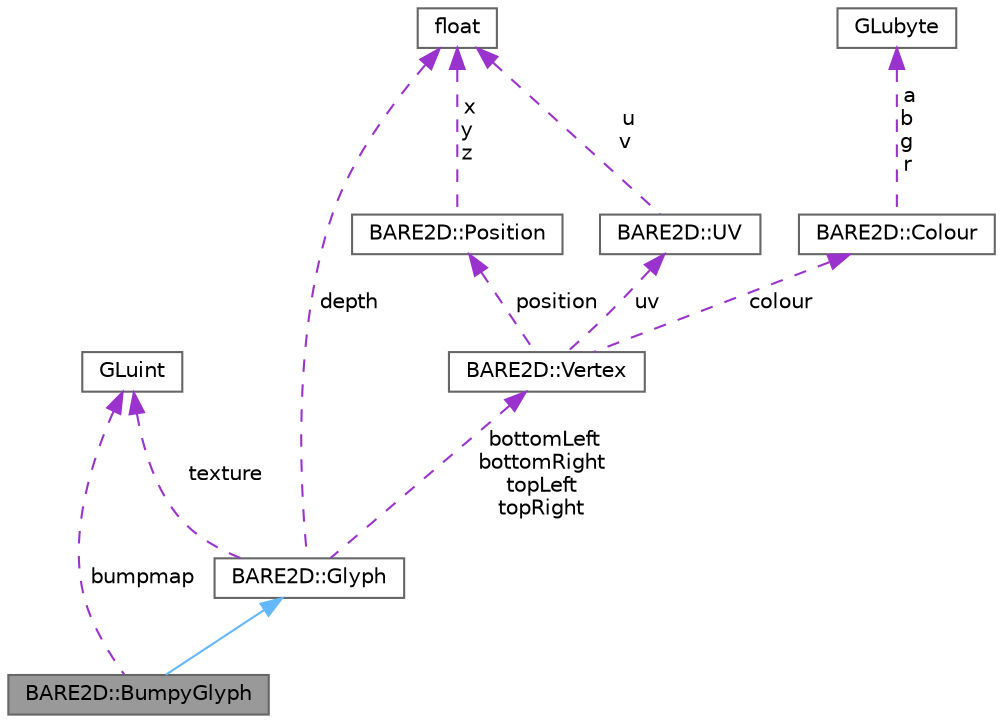digraph "BARE2D::BumpyGlyph"
{
 // INTERACTIVE_SVG=YES
 // LATEX_PDF_SIZE
  bgcolor="transparent";
  edge [fontname=Helvetica,fontsize=10,labelfontname=Helvetica,labelfontsize=10];
  node [fontname=Helvetica,fontsize=10,shape=box,height=0.2,width=0.4];
  Node1 [label="BARE2D::BumpyGlyph",height=0.2,width=0.4,color="gray40", fillcolor="grey60", style="filled", fontcolor="black",tooltip="This is a glyph, but with bumpmap (for lighting etc.)"];
  Node2 -> Node1 [dir="back",color="steelblue1",style="solid"];
  Node2 [label="BARE2D::Glyph",height=0.2,width=0.4,color="gray40", fillcolor="white", style="filled",URL="$class_b_a_r_e2_d_1_1_glyph.html",tooltip="The glyph represents a renderbatch's primitive data, which is created from each draw call in the basi..."];
  Node3 -> Node2 [dir="back",color="darkorchid3",style="dashed",label=" texture" ];
  Node3 [label="GLuint",height=0.2,width=0.4,color="gray40", fillcolor="white", style="filled",tooltip=" "];
  Node4 -> Node2 [dir="back",color="darkorchid3",style="dashed",label=" depth" ];
  Node4 [label="float",height=0.2,width=0.4,color="gray40", fillcolor="white", style="filled",tooltip=" "];
  Node5 -> Node2 [dir="back",color="darkorchid3",style="dashed",label=" bottomLeft\nbottomRight\ntopLeft\ntopRight" ];
  Node5 [label="BARE2D::Vertex",height=0.2,width=0.4,color="gray40", fillcolor="white", style="filled",URL="$struct_b_a_r_e2_d_1_1_vertex.html",tooltip="Just holds vertex data for convenience."];
  Node6 -> Node5 [dir="back",color="darkorchid3",style="dashed",label=" position" ];
  Node6 [label="BARE2D::Position",height=0.2,width=0.4,color="gray40", fillcolor="white", style="filled",URL="$struct_b_a_r_e2_d_1_1_position.html",tooltip="Positional data."];
  Node4 -> Node6 [dir="back",color="darkorchid3",style="dashed",label=" x\ny\nz" ];
  Node7 -> Node5 [dir="back",color="darkorchid3",style="dashed",label=" colour" ];
  Node7 [label="BARE2D::Colour",height=0.2,width=0.4,color="gray40", fillcolor="white", style="filled",URL="$struct_b_a_r_e2_d_1_1_colour.html",tooltip="An RGBA 8-bit colour value."];
  Node8 -> Node7 [dir="back",color="darkorchid3",style="dashed",label=" a\nb\ng\nr" ];
  Node8 [label="GLubyte",height=0.2,width=0.4,color="gray40", fillcolor="white", style="filled",tooltip=" "];
  Node9 -> Node5 [dir="back",color="darkorchid3",style="dashed",label=" uv" ];
  Node9 [label="BARE2D::UV",height=0.2,width=0.4,color="gray40", fillcolor="white", style="filled",URL="$struct_b_a_r_e2_d_1_1_u_v.html",tooltip="Holds two floats which can act as UV sizes or positions."];
  Node4 -> Node9 [dir="back",color="darkorchid3",style="dashed",label=" u\nv" ];
  Node3 -> Node1 [dir="back",color="darkorchid3",style="dashed",label=" bumpmap" ];
}
